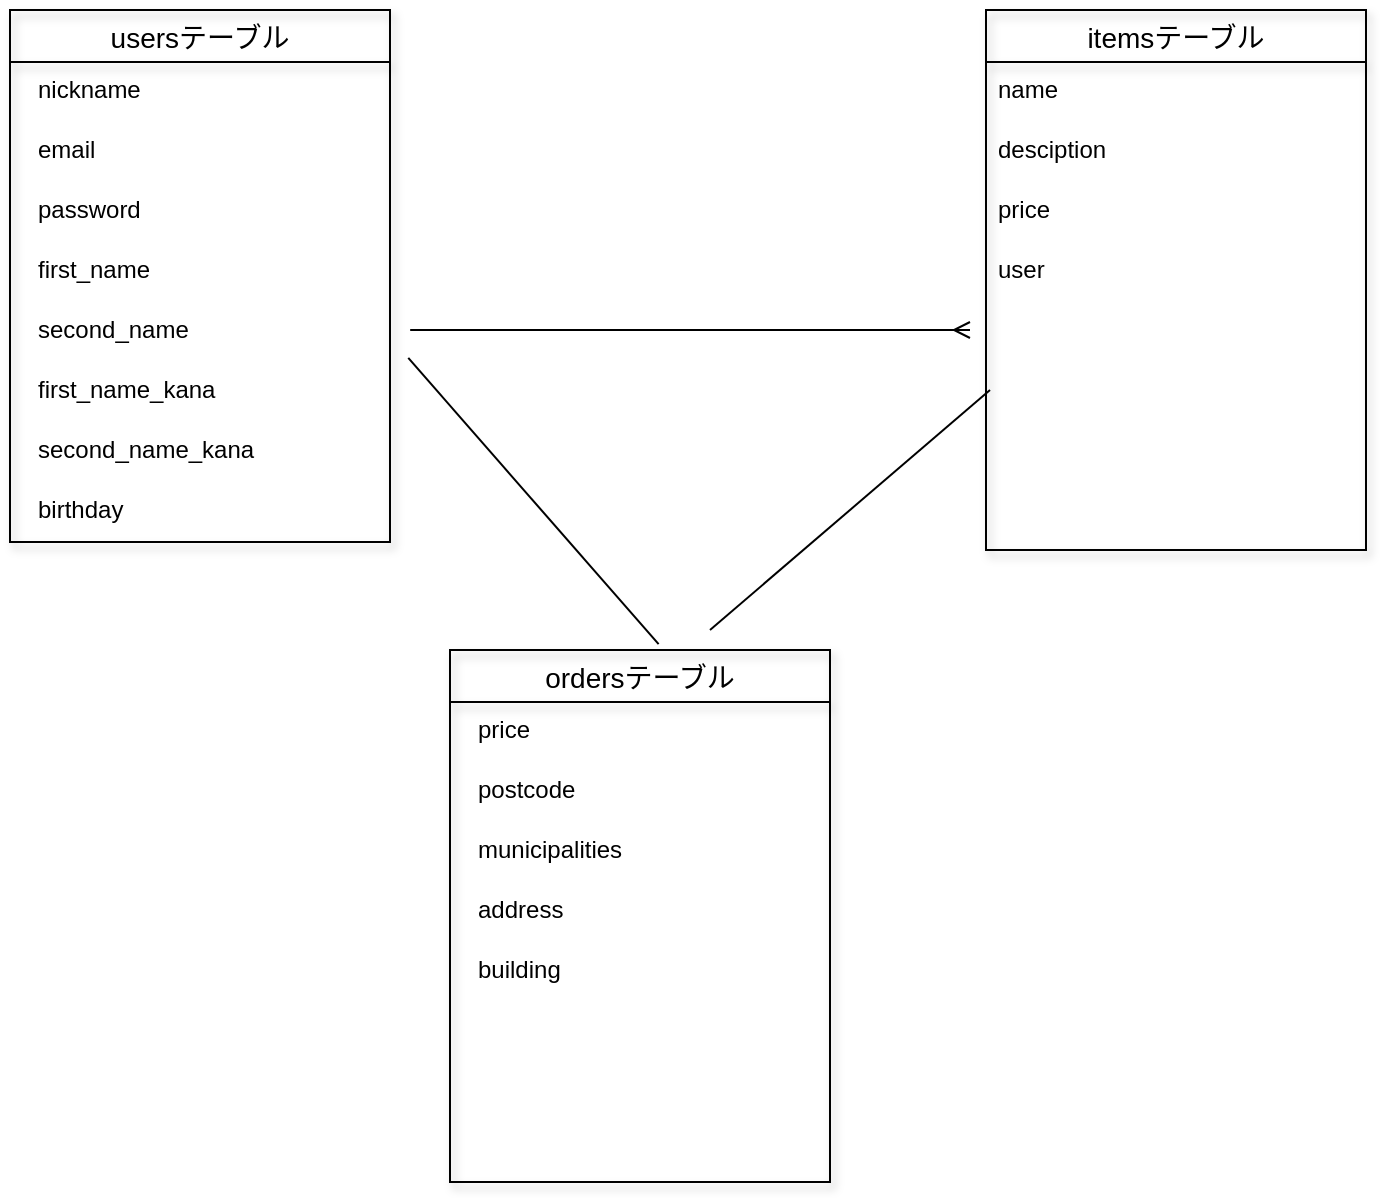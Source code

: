 <mxfile>
    <diagram id="pFlhc_XwqNJVX_jFkBam" name="ページ1">
        <mxGraphModel dx="1593" dy="1885" grid="1" gridSize="10" guides="1" tooltips="1" connect="0" arrows="1" fold="1" page="1" pageScale="1" pageWidth="827" pageHeight="1169" math="0" shadow="0">
            <root>
                <mxCell id="0"/>
                <mxCell id="1" parent="0"/>
                <mxCell id="152" value="" style="group" vertex="1" connectable="0" parent="1">
                    <mxGeometry x="-770" y="-840" width="198" height="266" as="geometry"/>
                </mxCell>
                <mxCell id="113" value="usersテーブル" style="swimlane;fontStyle=0;childLayout=stackLayout;horizontal=1;startSize=26;horizontalStack=0;resizeParent=1;resizeParentMax=0;resizeLast=0;collapsible=1;marginBottom=0;align=center;fontSize=14;shadow=1;strokeColor=default;fillColor=none;container=1;" vertex="1" parent="152">
                    <mxGeometry width="190" height="266" as="geometry">
                        <mxRectangle width="110" height="26" as="alternateBounds"/>
                    </mxGeometry>
                </mxCell>
                <mxCell id="117" value="nickname&#10;" style="text;strokeColor=none;fillColor=none;spacingLeft=4;spacingRight=4;overflow=hidden;rotatable=0;points=[[0,0.5],[1,0.5]];portConstraint=eastwest;fontSize=12;shadow=1;" vertex="1" parent="152">
                    <mxGeometry x="8" y="26" width="190" height="30" as="geometry"/>
                </mxCell>
                <mxCell id="114" value="email" style="text;strokeColor=none;fillColor=none;spacingLeft=4;spacingRight=4;overflow=hidden;rotatable=0;points=[[0,0.5],[1,0.5]];portConstraint=eastwest;fontSize=12;shadow=1;" vertex="1" parent="152">
                    <mxGeometry x="8" y="56" width="190" height="30" as="geometry"/>
                </mxCell>
                <mxCell id="115" value="password" style="text;strokeColor=none;fillColor=none;spacingLeft=4;spacingRight=4;overflow=hidden;rotatable=0;points=[[0,0.5],[1,0.5]];portConstraint=eastwest;fontSize=12;shadow=1;" vertex="1" parent="152">
                    <mxGeometry x="8" y="86" width="190" height="30" as="geometry"/>
                </mxCell>
                <mxCell id="119" value="first_name&#10;" style="text;strokeColor=none;fillColor=none;spacingLeft=4;spacingRight=4;overflow=hidden;rotatable=0;points=[[0,0.5],[1,0.5]];portConstraint=eastwest;fontSize=12;shadow=1;" vertex="1" parent="152">
                    <mxGeometry x="8" y="116" width="190" height="30" as="geometry"/>
                </mxCell>
                <mxCell id="125" value="second_name" style="text;strokeColor=none;fillColor=none;spacingLeft=4;spacingRight=4;overflow=hidden;rotatable=0;points=[[0,0.5],[1,0.5]];portConstraint=eastwest;fontSize=12;shadow=1;" vertex="1" parent="152">
                    <mxGeometry x="8" y="146" width="190" height="30" as="geometry"/>
                </mxCell>
                <mxCell id="124" value="first_name_kana" style="text;strokeColor=none;fillColor=none;spacingLeft=4;spacingRight=4;overflow=hidden;rotatable=0;points=[[0,0.5],[1,0.5]];portConstraint=eastwest;fontSize=12;shadow=1;" vertex="1" parent="152">
                    <mxGeometry x="8" y="176" width="190" height="30" as="geometry"/>
                </mxCell>
                <mxCell id="123" value="second_name_kana" style="text;strokeColor=none;fillColor=none;spacingLeft=4;spacingRight=4;overflow=hidden;rotatable=0;points=[[0,0.5],[1,0.5]];portConstraint=eastwest;fontSize=12;shadow=1;" vertex="1" parent="152">
                    <mxGeometry x="8" y="206" width="190" height="30" as="geometry"/>
                </mxCell>
                <mxCell id="122" value="birthday" style="text;strokeColor=none;fillColor=none;spacingLeft=4;spacingRight=4;overflow=hidden;rotatable=0;points=[[0,0.5],[1,0.5]];portConstraint=eastwest;fontSize=12;shadow=1;" vertex="1" parent="152">
                    <mxGeometry x="8" y="236" width="190" height="30" as="geometry"/>
                </mxCell>
                <mxCell id="212" value="" style="group" vertex="1" connectable="0" parent="1">
                    <mxGeometry x="-290" y="-840" width="198" height="270" as="geometry"/>
                </mxCell>
                <mxCell id="214" value="name" style="text;strokeColor=none;fillColor=none;spacingLeft=4;spacingRight=4;overflow=hidden;rotatable=0;points=[[0,0.5],[1,0.5]];portConstraint=eastwest;fontSize=12;shadow=1;" vertex="1" parent="212">
                    <mxGeometry x="8" y="26" width="190" height="30" as="geometry"/>
                </mxCell>
                <mxCell id="215" value="desciption" style="text;strokeColor=none;fillColor=none;spacingLeft=4;spacingRight=4;overflow=hidden;rotatable=0;points=[[0,0.5],[1,0.5]];portConstraint=eastwest;fontSize=12;shadow=1;" vertex="1" parent="212">
                    <mxGeometry x="8" y="56" width="190" height="30" as="geometry"/>
                </mxCell>
                <mxCell id="216" value="price" style="text;strokeColor=none;fillColor=none;spacingLeft=4;spacingRight=4;overflow=hidden;rotatable=0;points=[[0,0.5],[1,0.5]];portConstraint=eastwest;fontSize=12;shadow=1;" vertex="1" parent="212">
                    <mxGeometry x="8" y="86" width="190" height="30" as="geometry"/>
                </mxCell>
                <mxCell id="217" value="user" style="text;strokeColor=none;fillColor=none;spacingLeft=4;spacingRight=4;overflow=hidden;rotatable=0;points=[[0,0.5],[1,0.5]];portConstraint=eastwest;fontSize=12;shadow=1;" vertex="1" parent="212">
                    <mxGeometry x="8" y="116" width="190" height="30" as="geometry"/>
                </mxCell>
                <mxCell id="213" value="itemsテーブル" style="swimlane;fontStyle=0;childLayout=stackLayout;horizontal=1;startSize=26;horizontalStack=0;resizeParent=1;resizeParentMax=0;resizeLast=0;collapsible=1;marginBottom=0;align=center;fontSize=14;shadow=1;strokeColor=default;fillColor=none;container=1;" vertex="1" parent="212">
                    <mxGeometry x="8" width="190" height="270" as="geometry">
                        <mxRectangle width="110" height="26" as="alternateBounds"/>
                    </mxGeometry>
                </mxCell>
                <mxCell id="222" value="" style="group" vertex="1" connectable="0" parent="1">
                    <mxGeometry x="-550" y="-520" width="198" height="266" as="geometry"/>
                </mxCell>
                <mxCell id="223" value="ordersテーブル" style="swimlane;fontStyle=0;childLayout=stackLayout;horizontal=1;startSize=26;horizontalStack=0;resizeParent=1;resizeParentMax=0;resizeLast=0;collapsible=1;marginBottom=0;align=center;fontSize=14;shadow=1;strokeColor=default;fillColor=none;container=1;" vertex="1" parent="222">
                    <mxGeometry width="190" height="266" as="geometry">
                        <mxRectangle width="110" height="26" as="alternateBounds"/>
                    </mxGeometry>
                </mxCell>
                <mxCell id="224" value="price" style="text;strokeColor=none;fillColor=none;spacingLeft=4;spacingRight=4;overflow=hidden;rotatable=0;points=[[0,0.5],[1,0.5]];portConstraint=eastwest;fontSize=12;shadow=1;" vertex="1" parent="222">
                    <mxGeometry x="8" y="26" width="190" height="30" as="geometry"/>
                </mxCell>
                <mxCell id="225" value="postcode" style="text;strokeColor=none;fillColor=none;spacingLeft=4;spacingRight=4;overflow=hidden;rotatable=0;points=[[0,0.5],[1,0.5]];portConstraint=eastwest;fontSize=12;shadow=1;" vertex="1" parent="222">
                    <mxGeometry x="8" y="56" width="190" height="30" as="geometry"/>
                </mxCell>
                <mxCell id="226" value="municipalities" style="text;strokeColor=none;fillColor=none;spacingLeft=4;spacingRight=4;overflow=hidden;rotatable=0;points=[[0,0.5],[1,0.5]];portConstraint=eastwest;fontSize=12;shadow=1;" vertex="1" parent="222">
                    <mxGeometry x="8" y="86" width="190" height="30" as="geometry"/>
                </mxCell>
                <mxCell id="227" value="address" style="text;strokeColor=none;fillColor=none;spacingLeft=4;spacingRight=4;overflow=hidden;rotatable=0;points=[[0,0.5],[1,0.5]];portConstraint=eastwest;fontSize=12;shadow=1;" vertex="1" parent="222">
                    <mxGeometry x="8" y="116" width="190" height="30" as="geometry"/>
                </mxCell>
                <mxCell id="228" value="building" style="text;strokeColor=none;fillColor=none;spacingLeft=4;spacingRight=4;overflow=hidden;rotatable=0;points=[[0,0.5],[1,0.5]];portConstraint=eastwest;fontSize=12;shadow=1;" vertex="1" parent="222">
                    <mxGeometry x="8" y="146" width="190" height="30" as="geometry"/>
                </mxCell>
                <mxCell id="233" value="" style="edgeStyle=entityRelationEdgeStyle;fontSize=1;html=1;endArrow=ERmany;targetPerimeterSpacing=0;strokeWidth=1;exitX=1.011;exitY=0.467;exitDx=0;exitDy=0;exitPerimeter=0;" edge="1" parent="1" source="125">
                    <mxGeometry width="100" height="100" relative="1" as="geometry">
                        <mxPoint x="-450" y="-480" as="sourcePoint"/>
                        <mxPoint x="-290" y="-680" as="targetPoint"/>
                    </mxGeometry>
                </mxCell>
                <mxCell id="235" value="" style="endArrow=none;html=1;fontSize=1;targetPerimeterSpacing=0;strokeWidth=1;" edge="1" parent="1">
                    <mxGeometry width="50" height="50" relative="1" as="geometry">
                        <mxPoint x="-420" y="-530" as="sourcePoint"/>
                        <mxPoint x="-280" y="-650" as="targetPoint"/>
                    </mxGeometry>
                </mxCell>
                <mxCell id="236" value="" style="endArrow=none;html=1;fontSize=1;targetPerimeterSpacing=0;strokeWidth=1;exitX=1.006;exitY=-0.068;exitDx=0;exitDy=0;exitPerimeter=0;entryX=0.549;entryY=-0.011;entryDx=0;entryDy=0;entryPerimeter=0;" edge="1" parent="1" source="124" target="223">
                    <mxGeometry width="50" height="50" relative="1" as="geometry">
                        <mxPoint x="-550.0" y="-520.004" as="sourcePoint"/>
                        <mxPoint x="-388.49" y="-644.95" as="targetPoint"/>
                    </mxGeometry>
                </mxCell>
            </root>
        </mxGraphModel>
    </diagram>
</mxfile>